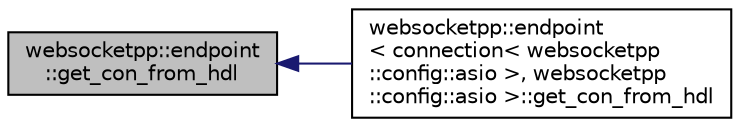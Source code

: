 digraph "websocketpp::endpoint::get_con_from_hdl"
{
  edge [fontname="Helvetica",fontsize="10",labelfontname="Helvetica",labelfontsize="10"];
  node [fontname="Helvetica",fontsize="10",shape=record];
  rankdir="LR";
  Node7 [label="websocketpp::endpoint\l::get_con_from_hdl",height=0.2,width=0.4,color="black", fillcolor="grey75", style="filled", fontcolor="black"];
  Node7 -> Node8 [dir="back",color="midnightblue",fontsize="10",style="solid",fontname="Helvetica"];
  Node8 [label="websocketpp::endpoint\l\< connection\< websocketpp\l::config::asio \>, websocketpp\l::config::asio \>::get_con_from_hdl",height=0.2,width=0.4,color="black", fillcolor="white", style="filled",URL="$classwebsocketpp_1_1endpoint.html#a7be6f2e7dc3901dd577eae33dfd2df24",tooltip="Retrieves a connection_ptr from a connection_hdl (exception version) "];
}
